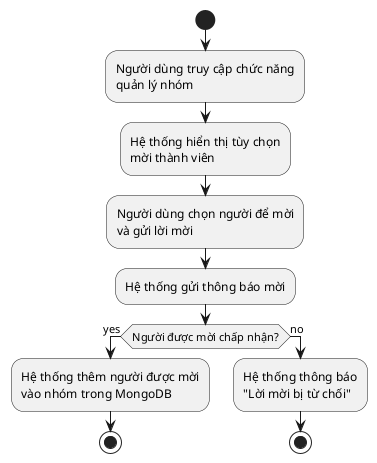 @startuml
start
:Người dùng truy cập chức năng\nquản lý nhóm;
:Hệ thống hiển thị tùy chọn\nmời thành viên;
:Người dùng chọn người để mời\nvà gửi lời mời;
:Hệ thống gửi thông báo mời;

if (Người được mời chấp nhận?) then (yes)
    :Hệ thống thêm người được mời\nvào nhóm trong MongoDB;
    stop
else (no)
    :Hệ thống thông báo\n"Lời mời bị từ chối";
    stop
endif

@enduml